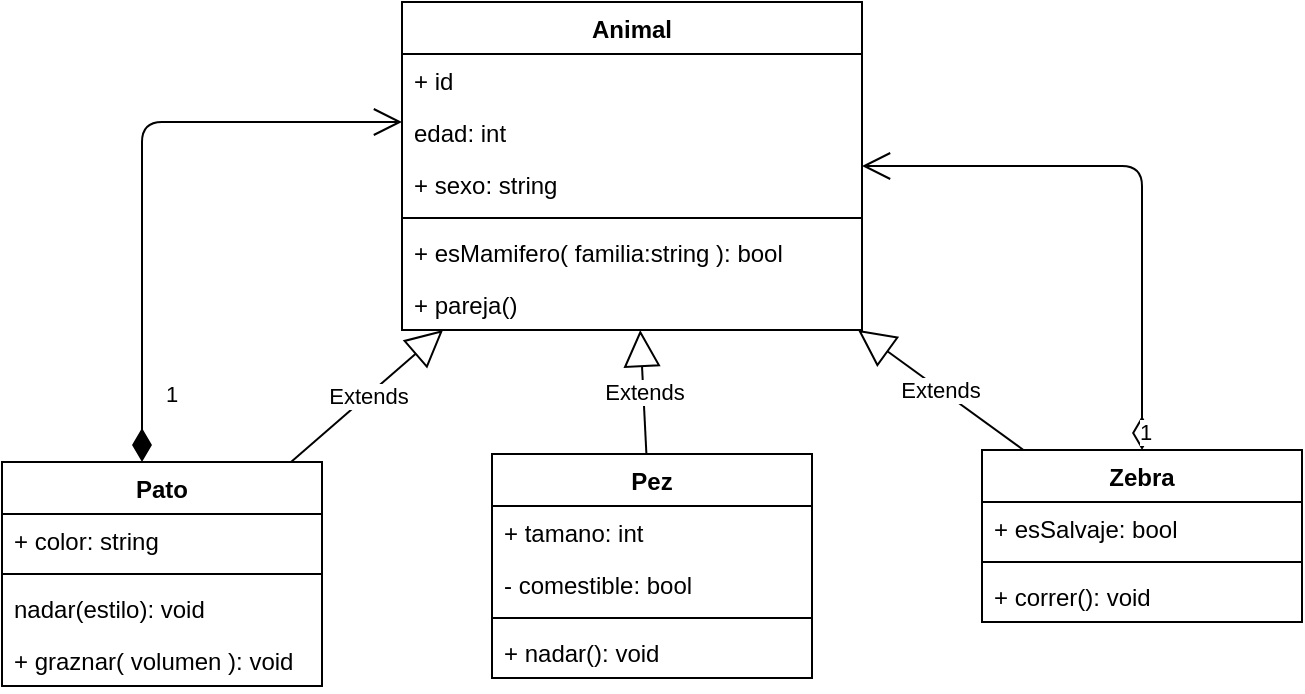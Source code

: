 <mxfile pages="1" version="11.2.2" type="device"><diagram id="-3eYjqqPzbt0mJEbsnZh" name="Page-1"><mxGraphModel dx="868" dy="421" grid="1" gridSize="10" guides="1" tooltips="1" connect="1" arrows="1" fold="1" page="1" pageScale="1" pageWidth="827" pageHeight="1169" math="0" shadow="0"><root><mxCell id="0"/><mxCell id="1" parent="0"/><mxCell id="VDleZtpJP4OSMNpLtCZ--7" value="Animal" style="swimlane;fontStyle=1;align=center;verticalAlign=top;childLayout=stackLayout;horizontal=1;startSize=26;horizontalStack=0;resizeParent=1;resizeParentMax=0;resizeLast=0;collapsible=1;marginBottom=0;" parent="1" vertex="1"><mxGeometry x="320" y="50" width="230" height="164" as="geometry"/></mxCell><mxCell id="VDleZtpJP4OSMNpLtCZ--14" value="+ id" style="text;strokeColor=none;fillColor=none;align=left;verticalAlign=top;spacingLeft=4;spacingRight=4;overflow=hidden;rotatable=0;points=[[0,0.5],[1,0.5]];portConstraint=eastwest;" parent="VDleZtpJP4OSMNpLtCZ--7" vertex="1"><mxGeometry y="26" width="230" height="26" as="geometry"/></mxCell><mxCell id="VDleZtpJP4OSMNpLtCZ--8" value="edad: int" style="text;strokeColor=none;fillColor=none;align=left;verticalAlign=top;spacingLeft=4;spacingRight=4;overflow=hidden;rotatable=0;points=[[0,0.5],[1,0.5]];portConstraint=eastwest;" parent="VDleZtpJP4OSMNpLtCZ--7" vertex="1"><mxGeometry y="52" width="230" height="26" as="geometry"/></mxCell><mxCell id="VDleZtpJP4OSMNpLtCZ--12" value="+ sexo: string" style="text;strokeColor=none;fillColor=none;align=left;verticalAlign=top;spacingLeft=4;spacingRight=4;overflow=hidden;rotatable=0;points=[[0,0.5],[1,0.5]];portConstraint=eastwest;" parent="VDleZtpJP4OSMNpLtCZ--7" vertex="1"><mxGeometry y="78" width="230" height="26" as="geometry"/></mxCell><mxCell id="VDleZtpJP4OSMNpLtCZ--9" value="" style="line;strokeWidth=1;fillColor=none;align=left;verticalAlign=middle;spacingTop=-1;spacingLeft=3;spacingRight=3;rotatable=0;labelPosition=right;points=[];portConstraint=eastwest;" parent="VDleZtpJP4OSMNpLtCZ--7" vertex="1"><mxGeometry y="104" width="230" height="8" as="geometry"/></mxCell><mxCell id="VDleZtpJP4OSMNpLtCZ--10" value="+ esMamifero( familia:string ): bool" style="text;strokeColor=none;fillColor=none;align=left;verticalAlign=top;spacingLeft=4;spacingRight=4;overflow=hidden;rotatable=0;points=[[0,0.5],[1,0.5]];portConstraint=eastwest;" parent="VDleZtpJP4OSMNpLtCZ--7" vertex="1"><mxGeometry y="112" width="230" height="26" as="geometry"/></mxCell><mxCell id="VDleZtpJP4OSMNpLtCZ--13" value="+ pareja()" style="text;strokeColor=none;fillColor=none;align=left;verticalAlign=top;spacingLeft=4;spacingRight=4;overflow=hidden;rotatable=0;points=[[0,0.5],[1,0.5]];portConstraint=eastwest;" parent="VDleZtpJP4OSMNpLtCZ--7" vertex="1"><mxGeometry y="138" width="230" height="26" as="geometry"/></mxCell><mxCell id="VDleZtpJP4OSMNpLtCZ--15" value="Pato" style="swimlane;fontStyle=1;align=center;verticalAlign=top;childLayout=stackLayout;horizontal=1;startSize=26;horizontalStack=0;resizeParent=1;resizeParentMax=0;resizeLast=0;collapsible=1;marginBottom=0;" parent="1" vertex="1"><mxGeometry x="120" y="280" width="160" height="112" as="geometry"/></mxCell><mxCell id="VDleZtpJP4OSMNpLtCZ--16" value="+ color: string" style="text;strokeColor=none;fillColor=none;align=left;verticalAlign=top;spacingLeft=4;spacingRight=4;overflow=hidden;rotatable=0;points=[[0,0.5],[1,0.5]];portConstraint=eastwest;" parent="VDleZtpJP4OSMNpLtCZ--15" vertex="1"><mxGeometry y="26" width="160" height="26" as="geometry"/></mxCell><mxCell id="VDleZtpJP4OSMNpLtCZ--17" value="" style="line;strokeWidth=1;fillColor=none;align=left;verticalAlign=middle;spacingTop=-1;spacingLeft=3;spacingRight=3;rotatable=0;labelPosition=right;points=[];portConstraint=eastwest;" parent="VDleZtpJP4OSMNpLtCZ--15" vertex="1"><mxGeometry y="52" width="160" height="8" as="geometry"/></mxCell><mxCell id="VDleZtpJP4OSMNpLtCZ--18" value="nadar(estilo): void" style="text;strokeColor=none;fillColor=none;align=left;verticalAlign=top;spacingLeft=4;spacingRight=4;overflow=hidden;rotatable=0;points=[[0,0.5],[1,0.5]];portConstraint=eastwest;" parent="VDleZtpJP4OSMNpLtCZ--15" vertex="1"><mxGeometry y="60" width="160" height="26" as="geometry"/></mxCell><mxCell id="VDleZtpJP4OSMNpLtCZ--27" value="+ graznar( volumen ): void" style="text;strokeColor=none;fillColor=none;align=left;verticalAlign=top;spacingLeft=4;spacingRight=4;overflow=hidden;rotatable=0;points=[[0,0.5],[1,0.5]];portConstraint=eastwest;" parent="VDleZtpJP4OSMNpLtCZ--15" vertex="1"><mxGeometry y="86" width="160" height="26" as="geometry"/></mxCell><mxCell id="VDleZtpJP4OSMNpLtCZ--19" value="Pez" style="swimlane;fontStyle=1;align=center;verticalAlign=top;childLayout=stackLayout;horizontal=1;startSize=26;horizontalStack=0;resizeParent=1;resizeParentMax=0;resizeLast=0;collapsible=1;marginBottom=0;" parent="1" vertex="1"><mxGeometry x="365" y="276" width="160" height="112" as="geometry"/></mxCell><mxCell id="VDleZtpJP4OSMNpLtCZ--20" value="+ tamano: int" style="text;strokeColor=none;fillColor=none;align=left;verticalAlign=top;spacingLeft=4;spacingRight=4;overflow=hidden;rotatable=0;points=[[0,0.5],[1,0.5]];portConstraint=eastwest;" parent="VDleZtpJP4OSMNpLtCZ--19" vertex="1"><mxGeometry y="26" width="160" height="26" as="geometry"/></mxCell><mxCell id="VDleZtpJP4OSMNpLtCZ--28" value="- comestible: bool" style="text;strokeColor=none;fillColor=none;align=left;verticalAlign=top;spacingLeft=4;spacingRight=4;overflow=hidden;rotatable=0;points=[[0,0.5],[1,0.5]];portConstraint=eastwest;" parent="VDleZtpJP4OSMNpLtCZ--19" vertex="1"><mxGeometry y="52" width="160" height="26" as="geometry"/></mxCell><mxCell id="VDleZtpJP4OSMNpLtCZ--21" value="" style="line;strokeWidth=1;fillColor=none;align=left;verticalAlign=middle;spacingTop=-1;spacingLeft=3;spacingRight=3;rotatable=0;labelPosition=right;points=[];portConstraint=eastwest;" parent="VDleZtpJP4OSMNpLtCZ--19" vertex="1"><mxGeometry y="78" width="160" height="8" as="geometry"/></mxCell><mxCell id="VDleZtpJP4OSMNpLtCZ--22" value="+ nadar(): void" style="text;strokeColor=none;fillColor=none;align=left;verticalAlign=top;spacingLeft=4;spacingRight=4;overflow=hidden;rotatable=0;points=[[0,0.5],[1,0.5]];portConstraint=eastwest;" parent="VDleZtpJP4OSMNpLtCZ--19" vertex="1"><mxGeometry y="86" width="160" height="26" as="geometry"/></mxCell><mxCell id="VDleZtpJP4OSMNpLtCZ--23" value="Zebra" style="swimlane;fontStyle=1;align=center;verticalAlign=top;childLayout=stackLayout;horizontal=1;startSize=26;horizontalStack=0;resizeParent=1;resizeParentMax=0;resizeLast=0;collapsible=1;marginBottom=0;" parent="1" vertex="1"><mxGeometry x="610" y="274" width="160" height="86" as="geometry"/></mxCell><mxCell id="VDleZtpJP4OSMNpLtCZ--24" value="+ esSalvaje: bool" style="text;strokeColor=none;fillColor=none;align=left;verticalAlign=top;spacingLeft=4;spacingRight=4;overflow=hidden;rotatable=0;points=[[0,0.5],[1,0.5]];portConstraint=eastwest;" parent="VDleZtpJP4OSMNpLtCZ--23" vertex="1"><mxGeometry y="26" width="160" height="26" as="geometry"/></mxCell><mxCell id="VDleZtpJP4OSMNpLtCZ--25" value="" style="line;strokeWidth=1;fillColor=none;align=left;verticalAlign=middle;spacingTop=-1;spacingLeft=3;spacingRight=3;rotatable=0;labelPosition=right;points=[];portConstraint=eastwest;" parent="VDleZtpJP4OSMNpLtCZ--23" vertex="1"><mxGeometry y="52" width="160" height="8" as="geometry"/></mxCell><mxCell id="VDleZtpJP4OSMNpLtCZ--26" value="+ correr(): void" style="text;strokeColor=none;fillColor=none;align=left;verticalAlign=top;spacingLeft=4;spacingRight=4;overflow=hidden;rotatable=0;points=[[0,0.5],[1,0.5]];portConstraint=eastwest;" parent="VDleZtpJP4OSMNpLtCZ--23" vertex="1"><mxGeometry y="60" width="160" height="26" as="geometry"/></mxCell><mxCell id="VDleZtpJP4OSMNpLtCZ--29" value="Extends" style="endArrow=block;endSize=16;endFill=0;html=1;" parent="1" source="VDleZtpJP4OSMNpLtCZ--15" target="VDleZtpJP4OSMNpLtCZ--7" edge="1"><mxGeometry width="160" relative="1" as="geometry"><mxPoint x="140" y="200" as="sourcePoint"/><mxPoint x="300" y="200" as="targetPoint"/></mxGeometry></mxCell><mxCell id="VDleZtpJP4OSMNpLtCZ--31" value="Extends" style="endArrow=block;endSize=16;endFill=0;html=1;" parent="1" source="VDleZtpJP4OSMNpLtCZ--19" target="VDleZtpJP4OSMNpLtCZ--7" edge="1"><mxGeometry width="160" relative="1" as="geometry"><mxPoint x="280" y="450" as="sourcePoint"/><mxPoint x="440" y="450" as="targetPoint"/></mxGeometry></mxCell><mxCell id="VDleZtpJP4OSMNpLtCZ--32" value="Extends" style="endArrow=block;endSize=16;endFill=0;html=1;" parent="1" source="VDleZtpJP4OSMNpLtCZ--23" target="VDleZtpJP4OSMNpLtCZ--7" edge="1"><mxGeometry width="160" relative="1" as="geometry"><mxPoint x="530" y="440" as="sourcePoint"/><mxPoint x="690" y="440" as="targetPoint"/></mxGeometry></mxCell><mxCell id="9NIbEEYuOHW4Dayk3NZ1-1" value="1" style="endArrow=open;html=1;endSize=12;startArrow=diamondThin;startSize=14;startFill=1;edgeStyle=orthogonalEdgeStyle;align=left;verticalAlign=bottom;" parent="1" source="VDleZtpJP4OSMNpLtCZ--15" edge="1" target="VDleZtpJP4OSMNpLtCZ--7"><mxGeometry x="-0.829" y="-10" relative="1" as="geometry"><mxPoint x="210" y="110" as="sourcePoint"/><mxPoint x="370" y="110" as="targetPoint"/><Array as="points"><mxPoint x="190" y="110"/></Array><mxPoint as="offset"/></mxGeometry></mxCell><mxCell id="5UbNHfGUHcNOKw8MUnnq-1" value="1" style="endArrow=open;html=1;endSize=12;startArrow=diamondThin;startSize=14;startFill=0;edgeStyle=orthogonalEdgeStyle;align=left;verticalAlign=bottom;" edge="1" parent="1" source="VDleZtpJP4OSMNpLtCZ--23" target="VDleZtpJP4OSMNpLtCZ--7"><mxGeometry x="-1" y="3" relative="1" as="geometry"><mxPoint x="120" y="420" as="sourcePoint"/><mxPoint x="280" y="420" as="targetPoint"/><Array as="points"><mxPoint x="690" y="132"/></Array></mxGeometry></mxCell></root></mxGraphModel></diagram></mxfile>
